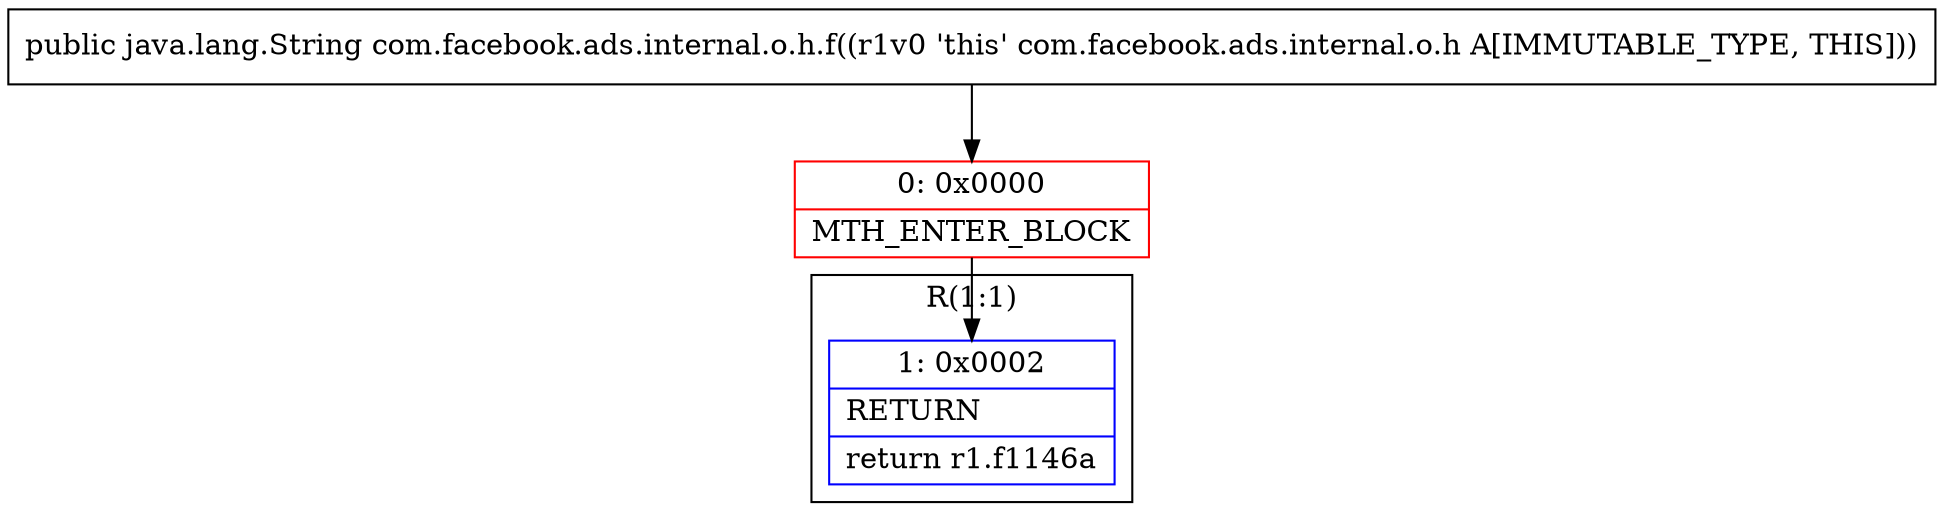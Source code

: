 digraph "CFG forcom.facebook.ads.internal.o.h.f()Ljava\/lang\/String;" {
subgraph cluster_Region_566413607 {
label = "R(1:1)";
node [shape=record,color=blue];
Node_1 [shape=record,label="{1\:\ 0x0002|RETURN\l|return r1.f1146a\l}"];
}
Node_0 [shape=record,color=red,label="{0\:\ 0x0000|MTH_ENTER_BLOCK\l}"];
MethodNode[shape=record,label="{public java.lang.String com.facebook.ads.internal.o.h.f((r1v0 'this' com.facebook.ads.internal.o.h A[IMMUTABLE_TYPE, THIS])) }"];
MethodNode -> Node_0;
Node_0 -> Node_1;
}


